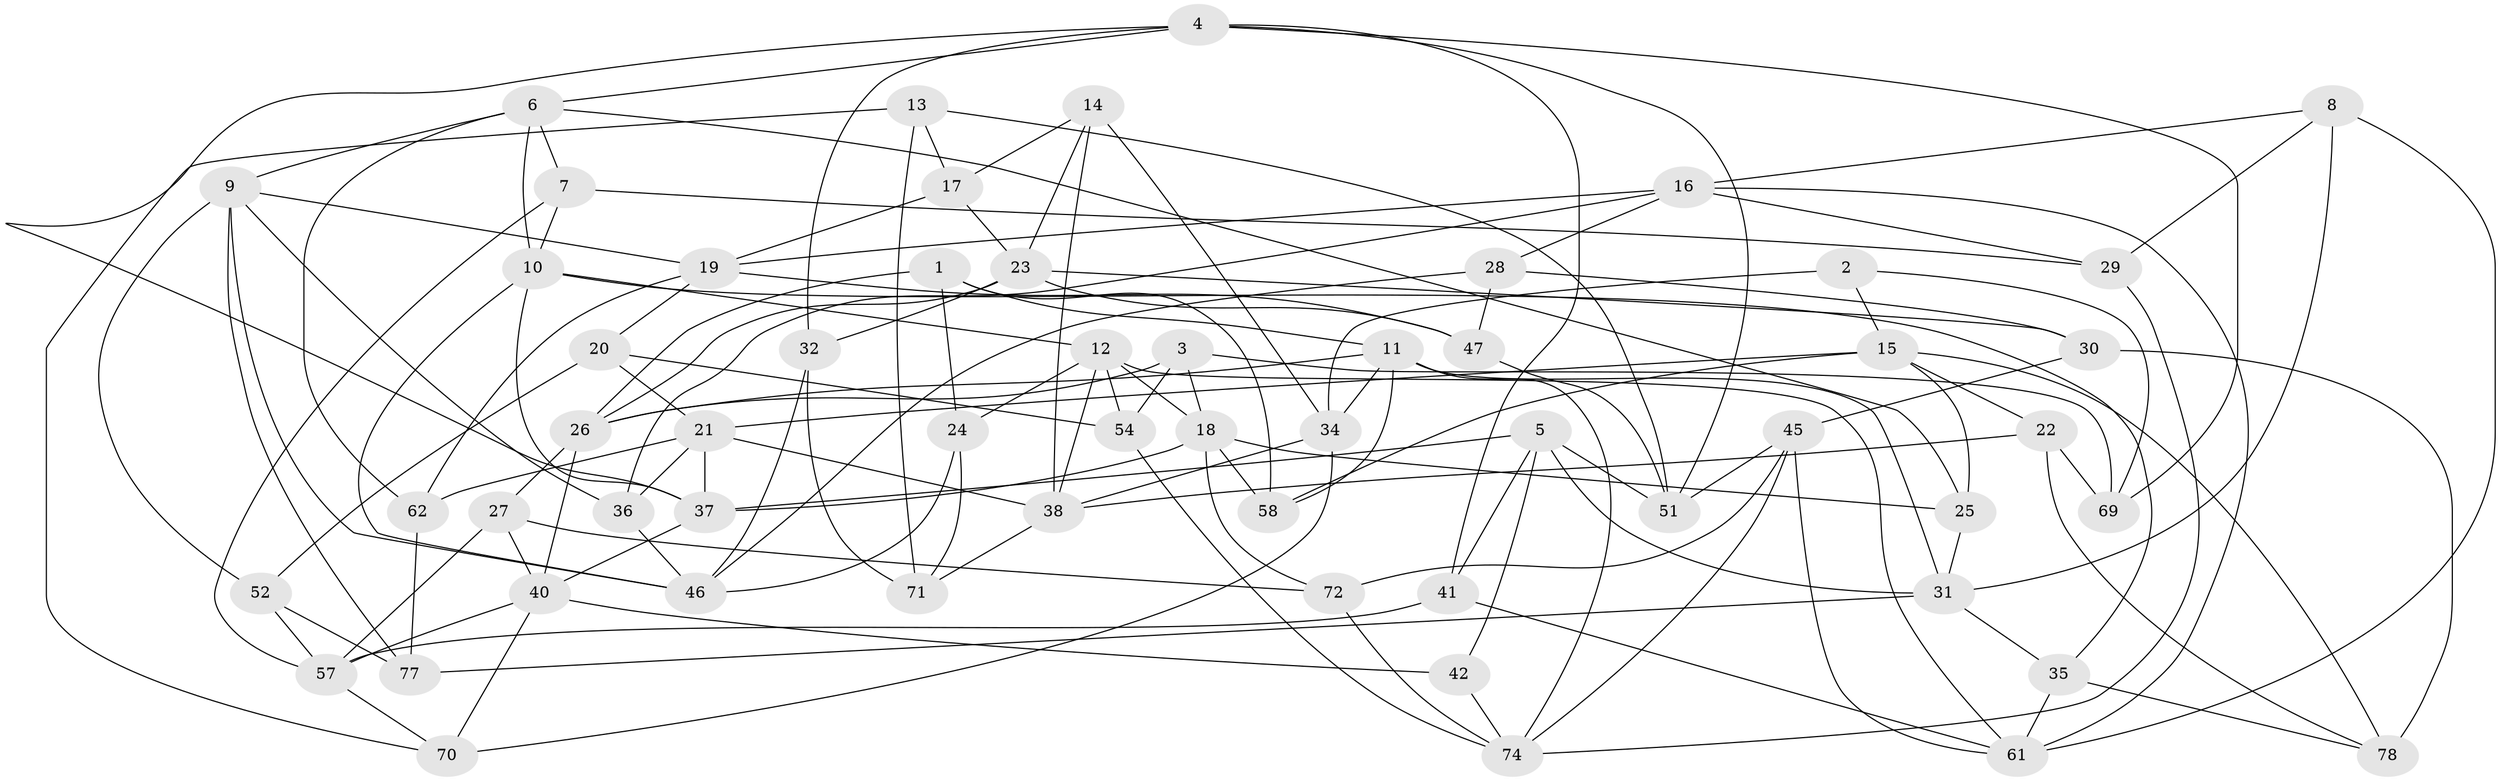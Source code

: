 // Generated by graph-tools (version 1.1) at 2025/24/03/03/25 07:24:28]
// undirected, 57 vertices, 136 edges
graph export_dot {
graph [start="1"]
  node [color=gray90,style=filled];
  1;
  2;
  3;
  4 [super="+53"];
  5 [super="+50"];
  6 [super="+66"];
  7;
  8;
  9 [super="+80"];
  10 [super="+82"];
  11 [super="+55"];
  12 [super="+39"];
  13;
  14;
  15 [super="+43"];
  16 [super="+44"];
  17;
  18 [super="+59"];
  19 [super="+49"];
  20;
  21 [super="+64"];
  22;
  23 [super="+67"];
  24;
  25;
  26 [super="+75"];
  27;
  28;
  29;
  30;
  31 [super="+33"];
  32;
  34 [super="+73"];
  35;
  36;
  37 [super="+48"];
  38 [super="+63"];
  40 [super="+76"];
  41;
  42;
  45 [super="+60"];
  46 [super="+56"];
  47;
  51 [super="+65"];
  52;
  54;
  57 [super="+81"];
  58;
  61 [super="+68"];
  62;
  69;
  70;
  71;
  72;
  74 [super="+79"];
  77;
  78;
  1 -- 24;
  1 -- 26;
  1 -- 11;
  1 -- 58;
  2 -- 69;
  2 -- 34 [weight=2];
  2 -- 15;
  3 -- 26;
  3 -- 69;
  3 -- 54;
  3 -- 18;
  4 -- 69;
  4 -- 32;
  4 -- 41;
  4 -- 6;
  4 -- 37;
  4 -- 51;
  5 -- 41;
  5 -- 42 [weight=2];
  5 -- 31;
  5 -- 37;
  5 -- 51;
  6 -- 7;
  6 -- 9;
  6 -- 25;
  6 -- 10;
  6 -- 62;
  7 -- 29;
  7 -- 10;
  7 -- 57;
  8 -- 61;
  8 -- 29;
  8 -- 16;
  8 -- 31;
  9 -- 52;
  9 -- 46;
  9 -- 36;
  9 -- 77;
  9 -- 19;
  10 -- 37;
  10 -- 46;
  10 -- 35;
  10 -- 12;
  11 -- 58;
  11 -- 26;
  11 -- 34;
  11 -- 74;
  11 -- 31;
  12 -- 24;
  12 -- 54;
  12 -- 38;
  12 -- 18;
  12 -- 61;
  13 -- 51;
  13 -- 17;
  13 -- 70;
  13 -- 71;
  14 -- 17;
  14 -- 38;
  14 -- 23;
  14 -- 34;
  15 -- 22;
  15 -- 78;
  15 -- 58;
  15 -- 25;
  15 -- 21;
  16 -- 19;
  16 -- 36;
  16 -- 29;
  16 -- 28;
  16 -- 61;
  17 -- 19;
  17 -- 23;
  18 -- 72;
  18 -- 58;
  18 -- 25;
  18 -- 37;
  19 -- 62;
  19 -- 20;
  19 -- 47;
  20 -- 21;
  20 -- 54;
  20 -- 52;
  21 -- 36;
  21 -- 37;
  21 -- 38;
  21 -- 62;
  22 -- 38;
  22 -- 78;
  22 -- 69;
  23 -- 47;
  23 -- 32;
  23 -- 26;
  23 -- 30;
  24 -- 71;
  24 -- 46;
  25 -- 31;
  26 -- 27;
  26 -- 40;
  27 -- 72;
  27 -- 40;
  27 -- 57;
  28 -- 46;
  28 -- 30;
  28 -- 47;
  29 -- 74;
  30 -- 78;
  30 -- 45;
  31 -- 35;
  31 -- 77;
  32 -- 71;
  32 -- 46;
  34 -- 38;
  34 -- 70;
  35 -- 78;
  35 -- 61;
  36 -- 46;
  37 -- 40;
  38 -- 71;
  40 -- 42;
  40 -- 57;
  40 -- 70;
  41 -- 57;
  41 -- 61;
  42 -- 74;
  45 -- 51 [weight=2];
  45 -- 72;
  45 -- 74;
  45 -- 61;
  47 -- 51;
  52 -- 77;
  52 -- 57;
  54 -- 74;
  57 -- 70;
  62 -- 77;
  72 -- 74;
}
